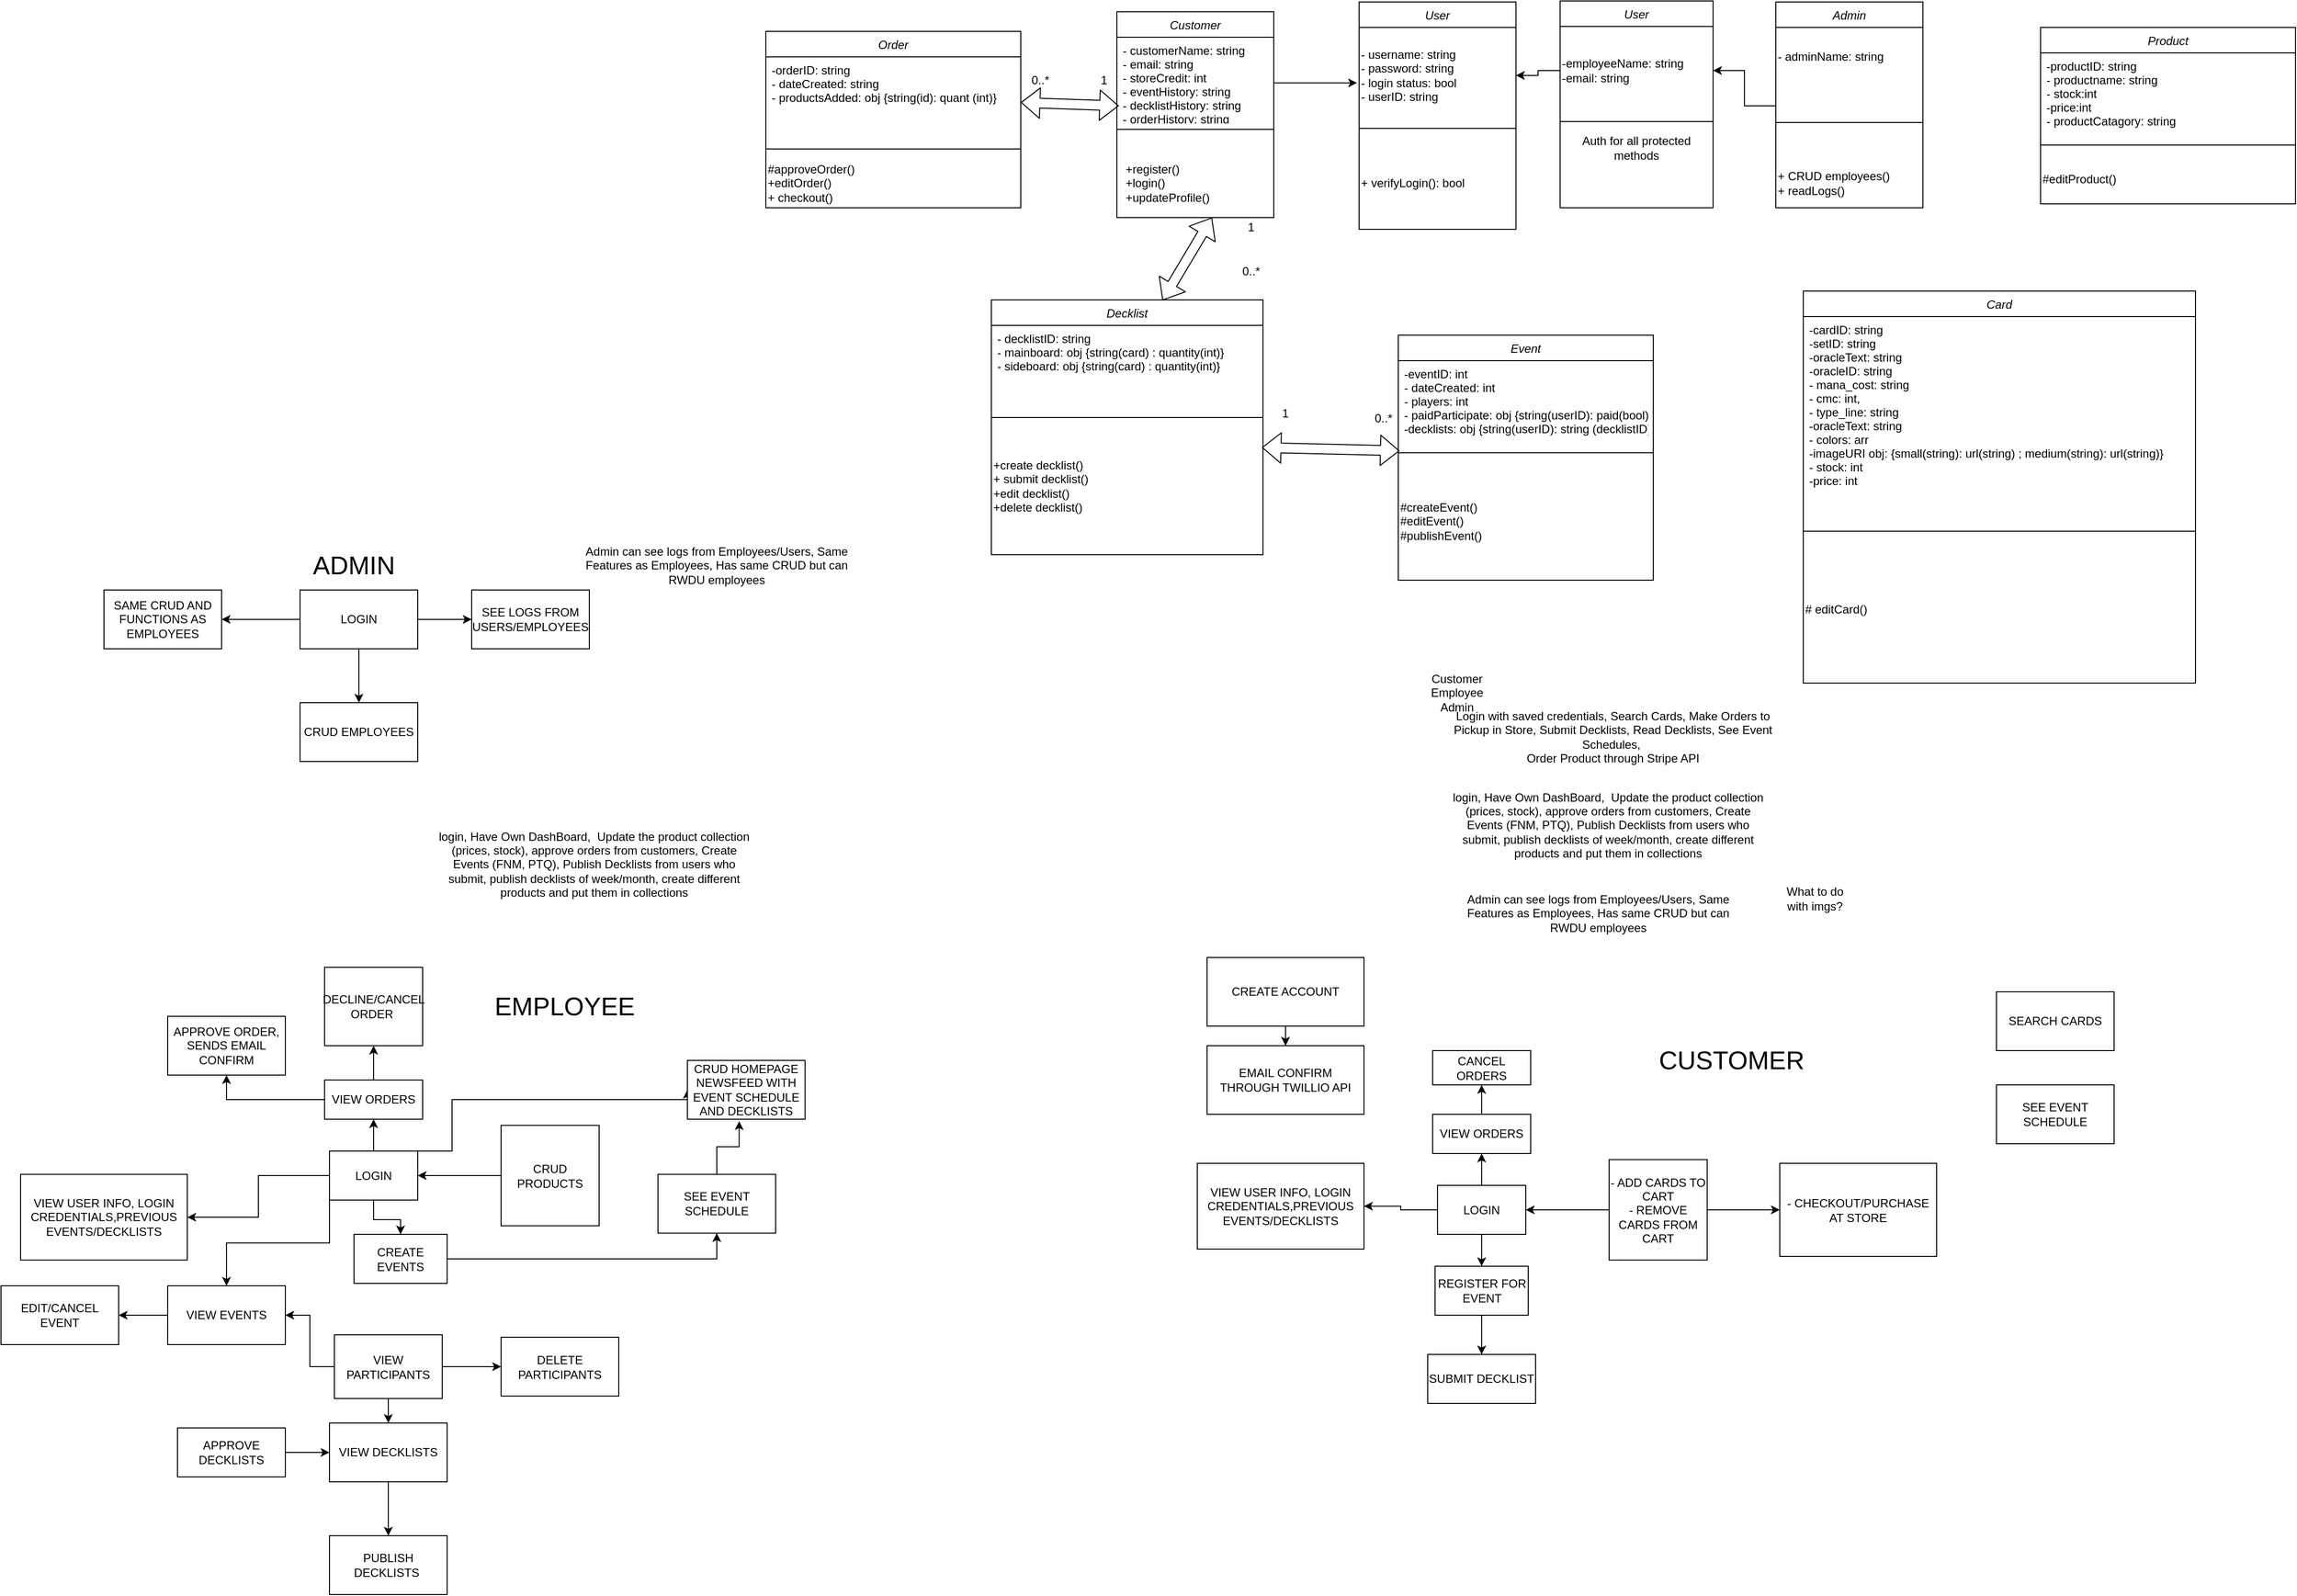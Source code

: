 <mxfile version="14.9.8" type="github">
  <diagram id="C5RBs43oDa-KdzZeNtuy" name="Page-1">
    <mxGraphModel dx="2875" dy="641" grid="1" gridSize="10" guides="1" tooltips="1" connect="1" arrows="1" fold="1" page="1" pageScale="1" pageWidth="827" pageHeight="1169" math="0" shadow="0">
      <root>
        <mxCell id="WIyWlLk6GJQsqaUBKTNV-0" />
        <mxCell id="WIyWlLk6GJQsqaUBKTNV-1" parent="WIyWlLk6GJQsqaUBKTNV-0" />
        <mxCell id="zkfFHV4jXpPFQw0GAbJ--0" value="User" style="swimlane;fontStyle=2;align=center;verticalAlign=top;childLayout=stackLayout;horizontal=1;startSize=26;horizontalStack=0;resizeParent=1;resizeLast=0;collapsible=1;marginBottom=0;rounded=0;shadow=0;strokeWidth=1;" parent="WIyWlLk6GJQsqaUBKTNV-1" vertex="1">
          <mxGeometry x="-15" y="150" width="160" height="232" as="geometry">
            <mxRectangle x="230" y="140" width="160" height="26" as="alternateBounds" />
          </mxGeometry>
        </mxCell>
        <mxCell id="zkfFHV4jXpPFQw0GAbJ--4" value="" style="line;html=1;strokeWidth=1;align=left;verticalAlign=middle;spacingTop=-1;spacingLeft=3;spacingRight=3;rotatable=0;labelPosition=right;points=[];portConstraint=eastwest;" parent="zkfFHV4jXpPFQw0GAbJ--0" vertex="1">
          <mxGeometry y="26" width="160" height="206" as="geometry" />
        </mxCell>
        <mxCell id="0kyeVdW8HTEz_GP9G8ct-1" value="Customer&lt;br&gt;Employee&lt;br&gt;Admin" style="text;html=1;strokeColor=none;fillColor=none;align=center;verticalAlign=middle;whiteSpace=wrap;rounded=0;" parent="WIyWlLk6GJQsqaUBKTNV-1" vertex="1">
          <mxGeometry x="30" y="825" width="110" height="60" as="geometry" />
        </mxCell>
        <mxCell id="0kyeVdW8HTEz_GP9G8ct-2" value="Login with saved credentials, Search Cards, Make Orders to Pickup in Store, Submit Decklists, Read Decklists, See Event Schedules,&amp;nbsp;&lt;br&gt;Order Product through Stripe API" style="text;html=1;strokeColor=none;fillColor=none;align=center;verticalAlign=middle;whiteSpace=wrap;rounded=0;" parent="WIyWlLk6GJQsqaUBKTNV-1" vertex="1">
          <mxGeometry x="74" y="855" width="340" height="90" as="geometry" />
        </mxCell>
        <mxCell id="0kyeVdW8HTEz_GP9G8ct-3" value="login, Have Own DashBoard,&amp;nbsp; Update the product collection (prices, stock), approve orders from customers, Create Events (FNM, PTQ), Publish Decklists from users who submit, publish decklists of week/month, create different products and put them in collections" style="text;html=1;strokeColor=none;fillColor=none;align=center;verticalAlign=middle;whiteSpace=wrap;rounded=0;" parent="WIyWlLk6GJQsqaUBKTNV-1" vertex="1">
          <mxGeometry x="74" y="940" width="330" height="100" as="geometry" />
        </mxCell>
        <mxCell id="0kyeVdW8HTEz_GP9G8ct-4" value="What to do with imgs?" style="text;html=1;strokeColor=none;fillColor=none;align=center;verticalAlign=middle;whiteSpace=wrap;rounded=0;" parent="WIyWlLk6GJQsqaUBKTNV-1" vertex="1">
          <mxGeometry x="410" y="1025" width="80" height="80" as="geometry" />
        </mxCell>
        <mxCell id="0kyeVdW8HTEz_GP9G8ct-5" value="Admin can see logs from Employees/Users, Same Features as Employees, Has same CRUD but can RWDU employees" style="text;html=1;strokeColor=none;fillColor=none;align=center;verticalAlign=middle;whiteSpace=wrap;rounded=0;" parent="WIyWlLk6GJQsqaUBKTNV-1" vertex="1">
          <mxGeometry x="94" y="1040" width="270" height="80" as="geometry" />
        </mxCell>
        <mxCell id="0kyeVdW8HTEz_GP9G8ct-20" value="" style="edgeStyle=orthogonalEdgeStyle;rounded=0;orthogonalLoop=1;jettySize=auto;html=1;" parent="WIyWlLk6GJQsqaUBKTNV-1" source="0kyeVdW8HTEz_GP9G8ct-6" target="0kyeVdW8HTEz_GP9G8ct-19" edge="1">
          <mxGeometry relative="1" as="geometry" />
        </mxCell>
        <mxCell id="0kyeVdW8HTEz_GP9G8ct-26" value="" style="edgeStyle=orthogonalEdgeStyle;rounded=0;orthogonalLoop=1;jettySize=auto;html=1;" parent="WIyWlLk6GJQsqaUBKTNV-1" source="0kyeVdW8HTEz_GP9G8ct-6" target="0kyeVdW8HTEz_GP9G8ct-25" edge="1">
          <mxGeometry relative="1" as="geometry" />
        </mxCell>
        <mxCell id="0kyeVdW8HTEz_GP9G8ct-32" value="" style="edgeStyle=orthogonalEdgeStyle;rounded=0;orthogonalLoop=1;jettySize=auto;html=1;" parent="WIyWlLk6GJQsqaUBKTNV-1" source="0kyeVdW8HTEz_GP9G8ct-6" target="0kyeVdW8HTEz_GP9G8ct-31" edge="1">
          <mxGeometry relative="1" as="geometry" />
        </mxCell>
        <mxCell id="0kyeVdW8HTEz_GP9G8ct-6" value="LOGIN" style="rounded=0;whiteSpace=wrap;html=1;direction=west;" parent="WIyWlLk6GJQsqaUBKTNV-1" vertex="1">
          <mxGeometry x="65" y="1357.5" width="90" height="50" as="geometry" />
        </mxCell>
        <mxCell id="0kyeVdW8HTEz_GP9G8ct-7" value="SEARCH CARDS" style="rounded=0;whiteSpace=wrap;html=1;" parent="WIyWlLk6GJQsqaUBKTNV-1" vertex="1">
          <mxGeometry x="635" y="1160" width="120" height="60" as="geometry" />
        </mxCell>
        <mxCell id="0kyeVdW8HTEz_GP9G8ct-8" value="SEE EVENT SCHEDULE" style="rounded=0;whiteSpace=wrap;html=1;" parent="WIyWlLk6GJQsqaUBKTNV-1" vertex="1">
          <mxGeometry x="635" y="1255" width="120" height="60" as="geometry" />
        </mxCell>
        <mxCell id="0kyeVdW8HTEz_GP9G8ct-13" value="" style="edgeStyle=orthogonalEdgeStyle;rounded=0;orthogonalLoop=1;jettySize=auto;html=1;" parent="WIyWlLk6GJQsqaUBKTNV-1" source="0kyeVdW8HTEz_GP9G8ct-9" target="0kyeVdW8HTEz_GP9G8ct-12" edge="1">
          <mxGeometry relative="1" as="geometry" />
        </mxCell>
        <mxCell id="0kyeVdW8HTEz_GP9G8ct-39" style="edgeStyle=orthogonalEdgeStyle;rounded=0;orthogonalLoop=1;jettySize=auto;html=1;exitX=1;exitY=0.5;exitDx=0;exitDy=0;entryX=0;entryY=0.5;entryDx=0;entryDy=0;" parent="WIyWlLk6GJQsqaUBKTNV-1" source="0kyeVdW8HTEz_GP9G8ct-9" target="0kyeVdW8HTEz_GP9G8ct-6" edge="1">
          <mxGeometry relative="1" as="geometry" />
        </mxCell>
        <mxCell id="0kyeVdW8HTEz_GP9G8ct-9" value="- ADD CARDS TO CART&lt;br&gt;- REMOVE CARDS FROM CART&lt;br&gt;" style="rounded=0;whiteSpace=wrap;html=1;direction=west;" parent="WIyWlLk6GJQsqaUBKTNV-1" vertex="1">
          <mxGeometry x="240" y="1331.25" width="100" height="102.5" as="geometry" />
        </mxCell>
        <mxCell id="0kyeVdW8HTEz_GP9G8ct-12" value="- CHECKOUT/PURCHASE AT STORE" style="whiteSpace=wrap;html=1;rounded=0;" parent="WIyWlLk6GJQsqaUBKTNV-1" vertex="1">
          <mxGeometry x="414" y="1335" width="160" height="95" as="geometry" />
        </mxCell>
        <mxCell id="0kyeVdW8HTEz_GP9G8ct-22" value="" style="edgeStyle=orthogonalEdgeStyle;rounded=0;orthogonalLoop=1;jettySize=auto;html=1;" parent="WIyWlLk6GJQsqaUBKTNV-1" source="0kyeVdW8HTEz_GP9G8ct-19" target="0kyeVdW8HTEz_GP9G8ct-21" edge="1">
          <mxGeometry relative="1" as="geometry" />
        </mxCell>
        <mxCell id="0kyeVdW8HTEz_GP9G8ct-19" value="REGISTER FOR EVENT" style="rounded=0;whiteSpace=wrap;html=1;direction=west;" parent="WIyWlLk6GJQsqaUBKTNV-1" vertex="1">
          <mxGeometry x="62.5" y="1440" width="95" height="50" as="geometry" />
        </mxCell>
        <mxCell id="0kyeVdW8HTEz_GP9G8ct-21" value="SUBMIT DECKLIST" style="rounded=0;whiteSpace=wrap;html=1;direction=west;" parent="WIyWlLk6GJQsqaUBKTNV-1" vertex="1">
          <mxGeometry x="55" y="1530" width="110" height="50" as="geometry" />
        </mxCell>
        <mxCell id="0kyeVdW8HTEz_GP9G8ct-30" value="" style="edgeStyle=orthogonalEdgeStyle;rounded=0;orthogonalLoop=1;jettySize=auto;html=1;" parent="WIyWlLk6GJQsqaUBKTNV-1" source="0kyeVdW8HTEz_GP9G8ct-25" target="0kyeVdW8HTEz_GP9G8ct-29" edge="1">
          <mxGeometry relative="1" as="geometry" />
        </mxCell>
        <mxCell id="0kyeVdW8HTEz_GP9G8ct-25" value="VIEW ORDERS" style="rounded=0;whiteSpace=wrap;html=1;direction=west;" parent="WIyWlLk6GJQsqaUBKTNV-1" vertex="1">
          <mxGeometry x="60" y="1285" width="100" height="40" as="geometry" />
        </mxCell>
        <mxCell id="0kyeVdW8HTEz_GP9G8ct-29" value="CANCEL ORDERS" style="whiteSpace=wrap;html=1;rounded=0;" parent="WIyWlLk6GJQsqaUBKTNV-1" vertex="1">
          <mxGeometry x="60" y="1220" width="100" height="35" as="geometry" />
        </mxCell>
        <mxCell id="0kyeVdW8HTEz_GP9G8ct-31" value="VIEW USER INFO, LOGIN CREDENTIALS,PREVIOUS EVENTS/DECKLISTS" style="rounded=0;whiteSpace=wrap;html=1;direction=west;" parent="WIyWlLk6GJQsqaUBKTNV-1" vertex="1">
          <mxGeometry x="-180" y="1335" width="170" height="87.5" as="geometry" />
        </mxCell>
        <mxCell id="0kyeVdW8HTEz_GP9G8ct-37" value="" style="edgeStyle=orthogonalEdgeStyle;rounded=0;orthogonalLoop=1;jettySize=auto;html=1;" parent="WIyWlLk6GJQsqaUBKTNV-1" source="0kyeVdW8HTEz_GP9G8ct-35" target="0kyeVdW8HTEz_GP9G8ct-36" edge="1">
          <mxGeometry relative="1" as="geometry" />
        </mxCell>
        <mxCell id="0kyeVdW8HTEz_GP9G8ct-35" value="CREATE ACCOUNT" style="rounded=0;whiteSpace=wrap;html=1;" parent="WIyWlLk6GJQsqaUBKTNV-1" vertex="1">
          <mxGeometry x="-170" y="1125" width="160" height="70" as="geometry" />
        </mxCell>
        <mxCell id="0kyeVdW8HTEz_GP9G8ct-36" value="EMAIL CONFIRM THROUGH TWILLIO API" style="rounded=0;whiteSpace=wrap;html=1;" parent="WIyWlLk6GJQsqaUBKTNV-1" vertex="1">
          <mxGeometry x="-170" y="1215" width="160" height="70" as="geometry" />
        </mxCell>
        <mxCell id="0kyeVdW8HTEz_GP9G8ct-41" value="CUSTOMER" style="text;html=1;strokeColor=none;fillColor=none;align=center;verticalAlign=middle;whiteSpace=wrap;rounded=0;fontSize=26;" parent="WIyWlLk6GJQsqaUBKTNV-1" vertex="1">
          <mxGeometry x="230" y="1160" width="270" height="140" as="geometry" />
        </mxCell>
        <mxCell id="0kyeVdW8HTEz_GP9G8ct-42" value="" style="edgeStyle=orthogonalEdgeStyle;rounded=0;orthogonalLoop=1;jettySize=auto;html=1;" parent="WIyWlLk6GJQsqaUBKTNV-1" source="0kyeVdW8HTEz_GP9G8ct-45" target="0kyeVdW8HTEz_GP9G8ct-53" edge="1">
          <mxGeometry relative="1" as="geometry" />
        </mxCell>
        <mxCell id="0kyeVdW8HTEz_GP9G8ct-43" value="" style="edgeStyle=orthogonalEdgeStyle;rounded=0;orthogonalLoop=1;jettySize=auto;html=1;" parent="WIyWlLk6GJQsqaUBKTNV-1" source="0kyeVdW8HTEz_GP9G8ct-45" target="0kyeVdW8HTEz_GP9G8ct-56" edge="1">
          <mxGeometry relative="1" as="geometry" />
        </mxCell>
        <mxCell id="0kyeVdW8HTEz_GP9G8ct-44" value="" style="edgeStyle=orthogonalEdgeStyle;rounded=0;orthogonalLoop=1;jettySize=auto;html=1;" parent="WIyWlLk6GJQsqaUBKTNV-1" source="0kyeVdW8HTEz_GP9G8ct-45" target="0kyeVdW8HTEz_GP9G8ct-58" edge="1">
          <mxGeometry relative="1" as="geometry" />
        </mxCell>
        <mxCell id="0kyeVdW8HTEz_GP9G8ct-66" style="edgeStyle=orthogonalEdgeStyle;rounded=0;orthogonalLoop=1;jettySize=auto;html=1;exitX=1;exitY=0;exitDx=0;exitDy=0;fontSize=26;" parent="WIyWlLk6GJQsqaUBKTNV-1" source="0kyeVdW8HTEz_GP9G8ct-45" target="0kyeVdW8HTEz_GP9G8ct-67" edge="1">
          <mxGeometry relative="1" as="geometry">
            <mxPoint x="-1150" y="1440" as="targetPoint" />
          </mxGeometry>
        </mxCell>
        <mxCell id="0kyeVdW8HTEz_GP9G8ct-99" style="edgeStyle=orthogonalEdgeStyle;rounded=0;orthogonalLoop=1;jettySize=auto;html=1;exitX=0;exitY=1;exitDx=0;exitDy=0;entryX=0;entryY=0.5;entryDx=0;entryDy=0;fontSize=12;" parent="WIyWlLk6GJQsqaUBKTNV-1" source="0kyeVdW8HTEz_GP9G8ct-45" target="0kyeVdW8HTEz_GP9G8ct-97" edge="1">
          <mxGeometry relative="1" as="geometry">
            <Array as="points">
              <mxPoint x="-940" y="1323" />
              <mxPoint x="-940" y="1270" />
              <mxPoint x="-700" y="1270" />
            </Array>
          </mxGeometry>
        </mxCell>
        <mxCell id="0kyeVdW8HTEz_GP9G8ct-45" value="LOGIN" style="rounded=0;whiteSpace=wrap;html=1;direction=west;" parent="WIyWlLk6GJQsqaUBKTNV-1" vertex="1">
          <mxGeometry x="-1065" y="1322.5" width="90" height="50" as="geometry" />
        </mxCell>
        <mxCell id="0kyeVdW8HTEz_GP9G8ct-100" style="edgeStyle=orthogonalEdgeStyle;rounded=0;orthogonalLoop=1;jettySize=auto;html=1;exitX=0.5;exitY=0;exitDx=0;exitDy=0;entryX=0.44;entryY=1.033;entryDx=0;entryDy=0;entryPerimeter=0;fontSize=12;" parent="WIyWlLk6GJQsqaUBKTNV-1" source="0kyeVdW8HTEz_GP9G8ct-47" target="0kyeVdW8HTEz_GP9G8ct-97" edge="1">
          <mxGeometry relative="1" as="geometry" />
        </mxCell>
        <mxCell id="0kyeVdW8HTEz_GP9G8ct-47" value="SEE EVENT SCHEDULE" style="rounded=0;whiteSpace=wrap;html=1;" parent="WIyWlLk6GJQsqaUBKTNV-1" vertex="1">
          <mxGeometry x="-730" y="1346.25" width="120" height="60" as="geometry" />
        </mxCell>
        <mxCell id="0kyeVdW8HTEz_GP9G8ct-49" style="edgeStyle=orthogonalEdgeStyle;rounded=0;orthogonalLoop=1;jettySize=auto;html=1;exitX=1;exitY=0.5;exitDx=0;exitDy=0;entryX=0;entryY=0.5;entryDx=0;entryDy=0;" parent="WIyWlLk6GJQsqaUBKTNV-1" source="0kyeVdW8HTEz_GP9G8ct-50" target="0kyeVdW8HTEz_GP9G8ct-45" edge="1">
          <mxGeometry relative="1" as="geometry" />
        </mxCell>
        <mxCell id="0kyeVdW8HTEz_GP9G8ct-50" value="CRUD PRODUCTS" style="rounded=0;whiteSpace=wrap;html=1;direction=west;" parent="WIyWlLk6GJQsqaUBKTNV-1" vertex="1">
          <mxGeometry x="-890" y="1296.25" width="100" height="102.5" as="geometry" />
        </mxCell>
        <mxCell id="0kyeVdW8HTEz_GP9G8ct-98" style="edgeStyle=orthogonalEdgeStyle;rounded=0;orthogonalLoop=1;jettySize=auto;html=1;exitX=0;exitY=0.5;exitDx=0;exitDy=0;entryX=0.5;entryY=1;entryDx=0;entryDy=0;fontSize=12;" parent="WIyWlLk6GJQsqaUBKTNV-1" source="0kyeVdW8HTEz_GP9G8ct-53" target="0kyeVdW8HTEz_GP9G8ct-47" edge="1">
          <mxGeometry relative="1" as="geometry" />
        </mxCell>
        <mxCell id="0kyeVdW8HTEz_GP9G8ct-53" value="CREATE EVENTS" style="rounded=0;whiteSpace=wrap;html=1;direction=west;" parent="WIyWlLk6GJQsqaUBKTNV-1" vertex="1">
          <mxGeometry x="-1040" y="1407.5" width="95" height="50" as="geometry" />
        </mxCell>
        <mxCell id="0kyeVdW8HTEz_GP9G8ct-80" value="" style="edgeStyle=orthogonalEdgeStyle;rounded=0;orthogonalLoop=1;jettySize=auto;html=1;fontSize=12;" parent="WIyWlLk6GJQsqaUBKTNV-1" source="0kyeVdW8HTEz_GP9G8ct-54" target="0kyeVdW8HTEz_GP9G8ct-69" edge="1">
          <mxGeometry relative="1" as="geometry" />
        </mxCell>
        <mxCell id="0kyeVdW8HTEz_GP9G8ct-54" value="APPROVE DECKLISTS" style="rounded=0;whiteSpace=wrap;html=1;direction=west;" parent="WIyWlLk6GJQsqaUBKTNV-1" vertex="1">
          <mxGeometry x="-1220" y="1605" width="110" height="50" as="geometry" />
        </mxCell>
        <mxCell id="0kyeVdW8HTEz_GP9G8ct-55" value="" style="edgeStyle=orthogonalEdgeStyle;rounded=0;orthogonalLoop=1;jettySize=auto;html=1;" parent="WIyWlLk6GJQsqaUBKTNV-1" source="0kyeVdW8HTEz_GP9G8ct-56" target="0kyeVdW8HTEz_GP9G8ct-57" edge="1">
          <mxGeometry relative="1" as="geometry" />
        </mxCell>
        <mxCell id="0kyeVdW8HTEz_GP9G8ct-95" style="edgeStyle=orthogonalEdgeStyle;rounded=0;orthogonalLoop=1;jettySize=auto;html=1;exitX=1;exitY=0.5;exitDx=0;exitDy=0;entryX=0.5;entryY=1;entryDx=0;entryDy=0;fontSize=12;" parent="WIyWlLk6GJQsqaUBKTNV-1" source="0kyeVdW8HTEz_GP9G8ct-56" target="0kyeVdW8HTEz_GP9G8ct-94" edge="1">
          <mxGeometry relative="1" as="geometry" />
        </mxCell>
        <mxCell id="0kyeVdW8HTEz_GP9G8ct-56" value="VIEW ORDERS" style="rounded=0;whiteSpace=wrap;html=1;direction=west;" parent="WIyWlLk6GJQsqaUBKTNV-1" vertex="1">
          <mxGeometry x="-1070" y="1250" width="100" height="40" as="geometry" />
        </mxCell>
        <mxCell id="0kyeVdW8HTEz_GP9G8ct-57" value="DECLINE/CANCEL ORDER&amp;nbsp;" style="whiteSpace=wrap;html=1;rounded=0;" parent="WIyWlLk6GJQsqaUBKTNV-1" vertex="1">
          <mxGeometry x="-1070" y="1135" width="100" height="80" as="geometry" />
        </mxCell>
        <mxCell id="0kyeVdW8HTEz_GP9G8ct-58" value="VIEW USER INFO, LOGIN CREDENTIALS,PREVIOUS EVENTS/DECKLISTS" style="rounded=0;whiteSpace=wrap;html=1;direction=west;" parent="WIyWlLk6GJQsqaUBKTNV-1" vertex="1">
          <mxGeometry x="-1380" y="1346.25" width="170" height="87.5" as="geometry" />
        </mxCell>
        <mxCell id="0kyeVdW8HTEz_GP9G8ct-62" value="EMPLOYEE" style="text;html=1;strokeColor=none;fillColor=none;align=center;verticalAlign=middle;whiteSpace=wrap;rounded=0;fontSize=26;" parent="WIyWlLk6GJQsqaUBKTNV-1" vertex="1">
          <mxGeometry x="-960" y="1105" width="270" height="140" as="geometry" />
        </mxCell>
        <mxCell id="0kyeVdW8HTEz_GP9G8ct-63" value="login, Have Own DashBoard,&amp;nbsp; Update the product collection (prices, stock), approve orders from customers, Create Events (FNM, PTQ), Publish Decklists from users who submit, publish decklists of week/month, create different products and put them in collections" style="text;html=1;strokeColor=none;fillColor=none;align=center;verticalAlign=middle;whiteSpace=wrap;rounded=0;" parent="WIyWlLk6GJQsqaUBKTNV-1" vertex="1">
          <mxGeometry x="-960" y="980" width="330" height="100" as="geometry" />
        </mxCell>
        <mxCell id="0kyeVdW8HTEz_GP9G8ct-72" value="" style="edgeStyle=orthogonalEdgeStyle;rounded=0;orthogonalLoop=1;jettySize=auto;html=1;fontSize=12;" parent="WIyWlLk6GJQsqaUBKTNV-1" source="0kyeVdW8HTEz_GP9G8ct-67" target="0kyeVdW8HTEz_GP9G8ct-71" edge="1">
          <mxGeometry relative="1" as="geometry" />
        </mxCell>
        <mxCell id="0kyeVdW8HTEz_GP9G8ct-67" value="VIEW EVENTS" style="rounded=0;whiteSpace=wrap;html=1;fontSize=12;" parent="WIyWlLk6GJQsqaUBKTNV-1" vertex="1">
          <mxGeometry x="-1230" y="1460" width="120" height="60" as="geometry" />
        </mxCell>
        <mxCell id="0kyeVdW8HTEz_GP9G8ct-79" value="" style="edgeStyle=orthogonalEdgeStyle;rounded=0;orthogonalLoop=1;jettySize=auto;html=1;fontSize=12;" parent="WIyWlLk6GJQsqaUBKTNV-1" source="0kyeVdW8HTEz_GP9G8ct-69" target="0kyeVdW8HTEz_GP9G8ct-78" edge="1">
          <mxGeometry relative="1" as="geometry" />
        </mxCell>
        <mxCell id="0kyeVdW8HTEz_GP9G8ct-69" value="VIEW DECKLISTS" style="rounded=0;whiteSpace=wrap;html=1;fontSize=12;" parent="WIyWlLk6GJQsqaUBKTNV-1" vertex="1">
          <mxGeometry x="-1065" y="1600" width="120" height="60" as="geometry" />
        </mxCell>
        <mxCell id="0kyeVdW8HTEz_GP9G8ct-71" value="EDIT/CANCEL EVENT" style="whiteSpace=wrap;html=1;rounded=0;" parent="WIyWlLk6GJQsqaUBKTNV-1" vertex="1">
          <mxGeometry x="-1400" y="1460" width="120" height="60" as="geometry" />
        </mxCell>
        <mxCell id="0kyeVdW8HTEz_GP9G8ct-82" value="" style="edgeStyle=orthogonalEdgeStyle;rounded=0;orthogonalLoop=1;jettySize=auto;html=1;fontSize=12;" parent="WIyWlLk6GJQsqaUBKTNV-1" source="0kyeVdW8HTEz_GP9G8ct-73" target="0kyeVdW8HTEz_GP9G8ct-67" edge="1">
          <mxGeometry relative="1" as="geometry" />
        </mxCell>
        <mxCell id="0kyeVdW8HTEz_GP9G8ct-83" value="" style="edgeStyle=orthogonalEdgeStyle;rounded=0;orthogonalLoop=1;jettySize=auto;html=1;fontSize=12;" parent="WIyWlLk6GJQsqaUBKTNV-1" source="0kyeVdW8HTEz_GP9G8ct-73" target="0kyeVdW8HTEz_GP9G8ct-69" edge="1">
          <mxGeometry relative="1" as="geometry" />
        </mxCell>
        <mxCell id="0kyeVdW8HTEz_GP9G8ct-85" value="" style="edgeStyle=orthogonalEdgeStyle;rounded=0;orthogonalLoop=1;jettySize=auto;html=1;fontSize=12;" parent="WIyWlLk6GJQsqaUBKTNV-1" source="0kyeVdW8HTEz_GP9G8ct-73" target="0kyeVdW8HTEz_GP9G8ct-84" edge="1">
          <mxGeometry relative="1" as="geometry" />
        </mxCell>
        <mxCell id="0kyeVdW8HTEz_GP9G8ct-73" value="VIEW PARTICIPANTS" style="rounded=0;whiteSpace=wrap;html=1;fontSize=12;" parent="WIyWlLk6GJQsqaUBKTNV-1" vertex="1">
          <mxGeometry x="-1060" y="1510" width="110" height="65" as="geometry" />
        </mxCell>
        <mxCell id="0kyeVdW8HTEz_GP9G8ct-78" value="PUBLISH DECKLISTS&amp;nbsp;" style="rounded=0;whiteSpace=wrap;html=1;fontSize=12;" parent="WIyWlLk6GJQsqaUBKTNV-1" vertex="1">
          <mxGeometry x="-1065" y="1715" width="120" height="60" as="geometry" />
        </mxCell>
        <mxCell id="0kyeVdW8HTEz_GP9G8ct-84" value="DELETE PARTICIPANTS" style="whiteSpace=wrap;html=1;rounded=0;" parent="WIyWlLk6GJQsqaUBKTNV-1" vertex="1">
          <mxGeometry x="-890" y="1512.5" width="120" height="60" as="geometry" />
        </mxCell>
        <mxCell id="0kyeVdW8HTEz_GP9G8ct-94" value="APPROVE ORDER, SENDS EMAIL CONFIRM" style="rounded=0;whiteSpace=wrap;html=1;fontSize=12;" parent="WIyWlLk6GJQsqaUBKTNV-1" vertex="1">
          <mxGeometry x="-1230" y="1185" width="120" height="60" as="geometry" />
        </mxCell>
        <mxCell id="0kyeVdW8HTEz_GP9G8ct-97" value="CRUD HOMEPAGE NEWSFEED WITH EVENT SCHEDULE AND DECKLISTS" style="rounded=0;whiteSpace=wrap;html=1;fontSize=12;" parent="WIyWlLk6GJQsqaUBKTNV-1" vertex="1">
          <mxGeometry x="-700" y="1230" width="120" height="60" as="geometry" />
        </mxCell>
        <mxCell id="0kyeVdW8HTEz_GP9G8ct-101" value="ADMIN" style="text;html=1;strokeColor=none;fillColor=none;align=center;verticalAlign=middle;whiteSpace=wrap;rounded=0;fontSize=26;" parent="WIyWlLk6GJQsqaUBKTNV-1" vertex="1">
          <mxGeometry x="-1175" y="655" width="270" height="140" as="geometry" />
        </mxCell>
        <mxCell id="0kyeVdW8HTEz_GP9G8ct-107" value="" style="edgeStyle=orthogonalEdgeStyle;rounded=0;orthogonalLoop=1;jettySize=auto;html=1;fontSize=12;" parent="WIyWlLk6GJQsqaUBKTNV-1" source="0kyeVdW8HTEz_GP9G8ct-102" target="0kyeVdW8HTEz_GP9G8ct-106" edge="1">
          <mxGeometry relative="1" as="geometry" />
        </mxCell>
        <mxCell id="0kyeVdW8HTEz_GP9G8ct-110" value="" style="edgeStyle=orthogonalEdgeStyle;rounded=0;orthogonalLoop=1;jettySize=auto;html=1;fontSize=12;" parent="WIyWlLk6GJQsqaUBKTNV-1" source="0kyeVdW8HTEz_GP9G8ct-102" target="0kyeVdW8HTEz_GP9G8ct-109" edge="1">
          <mxGeometry relative="1" as="geometry" />
        </mxCell>
        <mxCell id="0kyeVdW8HTEz_GP9G8ct-112" value="" style="edgeStyle=orthogonalEdgeStyle;rounded=0;orthogonalLoop=1;jettySize=auto;html=1;fontSize=12;" parent="WIyWlLk6GJQsqaUBKTNV-1" source="0kyeVdW8HTEz_GP9G8ct-102" target="0kyeVdW8HTEz_GP9G8ct-111" edge="1">
          <mxGeometry relative="1" as="geometry" />
        </mxCell>
        <mxCell id="0kyeVdW8HTEz_GP9G8ct-102" value="LOGIN" style="rounded=0;whiteSpace=wrap;html=1;fontSize=12;" parent="WIyWlLk6GJQsqaUBKTNV-1" vertex="1">
          <mxGeometry x="-1095" y="750" width="120" height="60" as="geometry" />
        </mxCell>
        <mxCell id="0kyeVdW8HTEz_GP9G8ct-103" value="Admin can see logs from Employees/Users, Same Features as Employees, Has same CRUD but can RWDU employees" style="text;html=1;strokeColor=none;fillColor=none;align=center;verticalAlign=middle;whiteSpace=wrap;rounded=0;" parent="WIyWlLk6GJQsqaUBKTNV-1" vertex="1">
          <mxGeometry x="-805" y="685" width="270" height="80" as="geometry" />
        </mxCell>
        <mxCell id="0kyeVdW8HTEz_GP9G8ct-106" value="CRUD EMPLOYEES" style="rounded=0;whiteSpace=wrap;html=1;fontSize=12;" parent="WIyWlLk6GJQsqaUBKTNV-1" vertex="1">
          <mxGeometry x="-1095" y="865" width="120" height="60" as="geometry" />
        </mxCell>
        <mxCell id="0kyeVdW8HTEz_GP9G8ct-109" value="SAME CRUD AND FUNCTIONS AS EMPLOYEES" style="rounded=0;whiteSpace=wrap;html=1;fontSize=12;" parent="WIyWlLk6GJQsqaUBKTNV-1" vertex="1">
          <mxGeometry x="-1295" y="750" width="120" height="60" as="geometry" />
        </mxCell>
        <mxCell id="0kyeVdW8HTEz_GP9G8ct-111" value="SEE LOGS FROM USERS/EMPLOYEES" style="rounded=0;whiteSpace=wrap;html=1;fontSize=12;" parent="WIyWlLk6GJQsqaUBKTNV-1" vertex="1">
          <mxGeometry x="-920" y="750" width="120" height="60" as="geometry" />
        </mxCell>
        <mxCell id="8eh1MpgVd8GPuJ81jZMR-6" value="Customer" style="swimlane;fontStyle=2;align=center;verticalAlign=top;childLayout=stackLayout;horizontal=1;startSize=26;horizontalStack=0;resizeParent=1;resizeLast=0;collapsible=1;marginBottom=0;rounded=0;shadow=0;strokeWidth=1;" vertex="1" parent="WIyWlLk6GJQsqaUBKTNV-1">
          <mxGeometry x="-262" y="160" width="160" height="210" as="geometry">
            <mxRectangle x="230" y="140" width="160" height="26" as="alternateBounds" />
          </mxGeometry>
        </mxCell>
        <mxCell id="8eh1MpgVd8GPuJ81jZMR-7" value="- customerName: string &#xa;- email: string&#xa;- storeCredit: int&#xa;- eventHistory: string&#xa;- decklistHistory: string&#xa;- orderHistory: string" style="text;align=left;verticalAlign=top;spacingLeft=4;spacingRight=4;overflow=hidden;rotatable=0;points=[[0,0.5],[1,0.5]];portConstraint=eastwest;" vertex="1" parent="8eh1MpgVd8GPuJ81jZMR-6">
          <mxGeometry y="26" width="160" height="84" as="geometry" />
        </mxCell>
        <mxCell id="8eh1MpgVd8GPuJ81jZMR-10" value="" style="line;html=1;strokeWidth=1;align=left;verticalAlign=middle;spacingTop=-1;spacingLeft=3;spacingRight=3;rotatable=0;labelPosition=right;points=[];portConstraint=eastwest;" vertex="1" parent="8eh1MpgVd8GPuJ81jZMR-6">
          <mxGeometry y="110" width="160" height="20" as="geometry" />
        </mxCell>
        <mxCell id="8eh1MpgVd8GPuJ81jZMR-20" style="edgeStyle=orthogonalEdgeStyle;rounded=0;orthogonalLoop=1;jettySize=auto;html=1;exitX=1;exitY=0.5;exitDx=0;exitDy=0;entryX=-0.013;entryY=0.177;entryDx=0;entryDy=0;entryPerimeter=0;" edge="1" parent="WIyWlLk6GJQsqaUBKTNV-1">
          <mxGeometry relative="1" as="geometry">
            <mxPoint x="-102" y="288" as="sourcePoint" />
            <mxPoint x="-17.08" y="232.602" as="targetPoint" />
            <Array as="points">
              <mxPoint x="-102" y="233" />
            </Array>
          </mxGeometry>
        </mxCell>
        <mxCell id="8eh1MpgVd8GPuJ81jZMR-24" value="- username: string&lt;br&gt;&lt;div&gt;&lt;span&gt;- password: string&lt;/span&gt;&lt;/div&gt;&lt;div&gt;&lt;span&gt;- login status: bool&lt;/span&gt;&lt;/div&gt;&lt;div&gt;&lt;span&gt;- userID: string&lt;/span&gt;&lt;/div&gt;" style="text;html=1;strokeColor=none;fillColor=none;align=left;verticalAlign=middle;whiteSpace=wrap;rounded=0;" vertex="1" parent="WIyWlLk6GJQsqaUBKTNV-1">
          <mxGeometry x="-15" y="180" width="160" height="90" as="geometry" />
        </mxCell>
        <mxCell id="8eh1MpgVd8GPuJ81jZMR-25" value="+ verifyLogin(): bool" style="text;html=1;strokeColor=none;fillColor=none;align=left;verticalAlign=middle;whiteSpace=wrap;rounded=0;" vertex="1" parent="WIyWlLk6GJQsqaUBKTNV-1">
          <mxGeometry x="-15" y="300" width="160" height="70" as="geometry" />
        </mxCell>
        <mxCell id="8eh1MpgVd8GPuJ81jZMR-26" value="+register()&lt;br&gt;+login()&lt;br&gt;+updateProfile()" style="text;html=1;strokeColor=none;fillColor=none;align=left;verticalAlign=middle;whiteSpace=wrap;rounded=0;" vertex="1" parent="WIyWlLk6GJQsqaUBKTNV-1">
          <mxGeometry x="-255" y="300" width="150" height="70" as="geometry" />
        </mxCell>
        <mxCell id="8eh1MpgVd8GPuJ81jZMR-28" value="Decklist" style="swimlane;fontStyle=2;align=center;verticalAlign=top;childLayout=stackLayout;horizontal=1;startSize=26;horizontalStack=0;resizeParent=1;resizeLast=0;collapsible=1;marginBottom=0;rounded=0;shadow=0;strokeWidth=1;" vertex="1" parent="WIyWlLk6GJQsqaUBKTNV-1">
          <mxGeometry x="-390" y="454" width="277" height="260" as="geometry">
            <mxRectangle x="230" y="140" width="160" height="26" as="alternateBounds" />
          </mxGeometry>
        </mxCell>
        <mxCell id="8eh1MpgVd8GPuJ81jZMR-29" value="- decklistID: string&#xa;- mainboard: obj {string(card) : quantity(int)}&#xa;- sideboard: obj {string(card) : quantity(int)}" style="text;align=left;verticalAlign=top;spacingLeft=4;spacingRight=4;overflow=hidden;rotatable=0;points=[[0,0.5],[1,0.5]];portConstraint=eastwest;" vertex="1" parent="8eh1MpgVd8GPuJ81jZMR-28">
          <mxGeometry y="26" width="277" height="84" as="geometry" />
        </mxCell>
        <mxCell id="8eh1MpgVd8GPuJ81jZMR-30" value="" style="line;html=1;strokeWidth=1;align=left;verticalAlign=middle;spacingTop=-1;spacingLeft=3;spacingRight=3;rotatable=0;labelPosition=right;points=[];portConstraint=eastwest;" vertex="1" parent="8eh1MpgVd8GPuJ81jZMR-28">
          <mxGeometry y="110" width="277" height="20" as="geometry" />
        </mxCell>
        <mxCell id="8eh1MpgVd8GPuJ81jZMR-35" value="+create decklist()&lt;br&gt;+ submit decklist()&lt;br&gt;&lt;div&gt;&lt;span&gt;+edit decklist()&lt;/span&gt;&lt;/div&gt;&lt;div&gt;&lt;span&gt;+delete decklist()&lt;/span&gt;&lt;/div&gt;" style="text;html=1;strokeColor=none;fillColor=none;align=left;verticalAlign=middle;whiteSpace=wrap;rounded=0;" vertex="1" parent="8eh1MpgVd8GPuJ81jZMR-28">
          <mxGeometry y="130" width="277" height="120" as="geometry" />
        </mxCell>
        <mxCell id="8eh1MpgVd8GPuJ81jZMR-36" value="" style="shape=flexArrow;endArrow=classic;startArrow=classic;html=1;exitX=0.63;exitY=0.002;exitDx=0;exitDy=0;exitPerimeter=0;" edge="1" parent="WIyWlLk6GJQsqaUBKTNV-1" source="8eh1MpgVd8GPuJ81jZMR-28">
          <mxGeometry width="100" height="100" relative="1" as="geometry">
            <mxPoint x="-265" y="470" as="sourcePoint" />
            <mxPoint x="-165" y="370" as="targetPoint" />
          </mxGeometry>
        </mxCell>
        <mxCell id="8eh1MpgVd8GPuJ81jZMR-37" value="Event" style="swimlane;fontStyle=2;align=center;verticalAlign=top;childLayout=stackLayout;horizontal=1;startSize=26;horizontalStack=0;resizeParent=1;resizeLast=0;collapsible=1;marginBottom=0;rounded=0;shadow=0;strokeWidth=1;" vertex="1" parent="WIyWlLk6GJQsqaUBKTNV-1">
          <mxGeometry x="25" y="490" width="260" height="250" as="geometry">
            <mxRectangle x="230" y="140" width="160" height="26" as="alternateBounds" />
          </mxGeometry>
        </mxCell>
        <mxCell id="8eh1MpgVd8GPuJ81jZMR-38" value="-eventID: int&#xa;- dateCreated: int&#xa;- players: int&#xa;- paidParticipate: obj {string(userID): paid(bool)}&#xa;-decklists: obj {string(userID): string (decklistID)}" style="text;align=left;verticalAlign=top;spacingLeft=4;spacingRight=4;overflow=hidden;rotatable=0;points=[[0,0.5],[1,0.5]];portConstraint=eastwest;" vertex="1" parent="8eh1MpgVd8GPuJ81jZMR-37">
          <mxGeometry y="26" width="260" height="84" as="geometry" />
        </mxCell>
        <mxCell id="8eh1MpgVd8GPuJ81jZMR-39" value="" style="line;html=1;strokeWidth=1;align=left;verticalAlign=middle;spacingTop=-1;spacingLeft=3;spacingRight=3;rotatable=0;labelPosition=right;points=[];portConstraint=eastwest;" vertex="1" parent="8eh1MpgVd8GPuJ81jZMR-37">
          <mxGeometry y="110" width="260" height="20" as="geometry" />
        </mxCell>
        <mxCell id="8eh1MpgVd8GPuJ81jZMR-40" value="#createEvent()&lt;br&gt;#editEvent()&lt;br&gt;#publishEvent()" style="text;html=1;strokeColor=none;fillColor=none;align=left;verticalAlign=middle;whiteSpace=wrap;rounded=0;" vertex="1" parent="8eh1MpgVd8GPuJ81jZMR-37">
          <mxGeometry y="130" width="260" height="120" as="geometry" />
        </mxCell>
        <mxCell id="8eh1MpgVd8GPuJ81jZMR-42" value="1" style="text;html=1;strokeColor=none;fillColor=none;align=center;verticalAlign=middle;whiteSpace=wrap;rounded=0;" vertex="1" parent="WIyWlLk6GJQsqaUBKTNV-1">
          <mxGeometry x="-145" y="370" width="40" height="20" as="geometry" />
        </mxCell>
        <mxCell id="8eh1MpgVd8GPuJ81jZMR-43" value="0..*" style="text;html=1;strokeColor=none;fillColor=none;align=center;verticalAlign=middle;whiteSpace=wrap;rounded=0;" vertex="1" parent="WIyWlLk6GJQsqaUBKTNV-1">
          <mxGeometry x="-145" y="415" width="40" height="20" as="geometry" />
        </mxCell>
        <mxCell id="8eh1MpgVd8GPuJ81jZMR-44" value="" style="shape=flexArrow;endArrow=classic;startArrow=classic;html=1;exitX=0.005;exitY=0.4;exitDx=0;exitDy=0;exitPerimeter=0;entryX=0.996;entryY=0.172;entryDx=0;entryDy=0;entryPerimeter=0;" edge="1" parent="WIyWlLk6GJQsqaUBKTNV-1" source="8eh1MpgVd8GPuJ81jZMR-39" target="8eh1MpgVd8GPuJ81jZMR-35">
          <mxGeometry width="100" height="100" relative="1" as="geometry">
            <mxPoint x="-30.0" y="625.52" as="sourcePoint" />
            <mxPoint x="-29.51" y="560" as="targetPoint" />
          </mxGeometry>
        </mxCell>
        <mxCell id="8eh1MpgVd8GPuJ81jZMR-45" value="0..*" style="text;html=1;strokeColor=none;fillColor=none;align=center;verticalAlign=middle;whiteSpace=wrap;rounded=0;" vertex="1" parent="WIyWlLk6GJQsqaUBKTNV-1">
          <mxGeometry x="-10" y="565" width="40" height="20" as="geometry" />
        </mxCell>
        <mxCell id="8eh1MpgVd8GPuJ81jZMR-46" value="1" style="text;html=1;strokeColor=none;fillColor=none;align=center;verticalAlign=middle;whiteSpace=wrap;rounded=0;" vertex="1" parent="WIyWlLk6GJQsqaUBKTNV-1">
          <mxGeometry x="-110" y="560" width="40" height="20" as="geometry" />
        </mxCell>
        <mxCell id="8eh1MpgVd8GPuJ81jZMR-47" value="Card" style="swimlane;fontStyle=2;align=center;verticalAlign=top;childLayout=stackLayout;horizontal=1;startSize=26;horizontalStack=0;resizeParent=1;resizeLast=0;collapsible=1;marginBottom=0;rounded=0;shadow=0;strokeWidth=1;" vertex="1" parent="WIyWlLk6GJQsqaUBKTNV-1">
          <mxGeometry x="438" y="445" width="400" height="400" as="geometry">
            <mxRectangle x="230" y="140" width="160" height="26" as="alternateBounds" />
          </mxGeometry>
        </mxCell>
        <mxCell id="8eh1MpgVd8GPuJ81jZMR-48" value="-cardID: string&#xa;-setID: string&#xa;-oracleText: string&#xa;-oracleID: string&#xa;- mana_cost: string&#xa;- cmc: int,&#xa;- type_line: string&#xa;-oracleText: string&#xa;- colors: arr&#xa;-imageURI obj: {small(string): url(string) ; medium(string): url(string)}&#xa;- stock: int&#xa;-price: int" style="text;align=left;verticalAlign=top;spacingLeft=4;spacingRight=4;overflow=hidden;rotatable=0;points=[[0,0.5],[1,0.5]];portConstraint=eastwest;" vertex="1" parent="8eh1MpgVd8GPuJ81jZMR-47">
          <mxGeometry y="26" width="400" height="214" as="geometry" />
        </mxCell>
        <mxCell id="8eh1MpgVd8GPuJ81jZMR-49" value="" style="line;html=1;strokeWidth=1;align=left;verticalAlign=middle;spacingTop=-1;spacingLeft=3;spacingRight=3;rotatable=0;labelPosition=right;points=[];portConstraint=eastwest;" vertex="1" parent="8eh1MpgVd8GPuJ81jZMR-47">
          <mxGeometry y="240" width="400" height="10" as="geometry" />
        </mxCell>
        <mxCell id="8eh1MpgVd8GPuJ81jZMR-50" value="# editCard()&lt;br&gt;" style="text;html=1;strokeColor=none;fillColor=none;align=left;verticalAlign=middle;whiteSpace=wrap;rounded=0;" vertex="1" parent="8eh1MpgVd8GPuJ81jZMR-47">
          <mxGeometry y="250" width="400" height="150" as="geometry" />
        </mxCell>
        <mxCell id="8eh1MpgVd8GPuJ81jZMR-51" value="Product" style="swimlane;fontStyle=2;align=center;verticalAlign=top;childLayout=stackLayout;horizontal=1;startSize=26;horizontalStack=0;resizeParent=1;resizeLast=0;collapsible=1;marginBottom=0;rounded=0;shadow=0;strokeWidth=1;" vertex="1" parent="WIyWlLk6GJQsqaUBKTNV-1">
          <mxGeometry x="680" y="176" width="260" height="180" as="geometry">
            <mxRectangle x="230" y="140" width="160" height="26" as="alternateBounds" />
          </mxGeometry>
        </mxCell>
        <mxCell id="8eh1MpgVd8GPuJ81jZMR-52" value="-productID: string&#xa;- productname: string&#xa;- stock:int&#xa;-price:int &#xa;- productCatagory: string" style="text;align=left;verticalAlign=top;spacingLeft=4;spacingRight=4;overflow=hidden;rotatable=0;points=[[0,0.5],[1,0.5]];portConstraint=eastwest;" vertex="1" parent="8eh1MpgVd8GPuJ81jZMR-51">
          <mxGeometry y="26" width="260" height="84" as="geometry" />
        </mxCell>
        <mxCell id="8eh1MpgVd8GPuJ81jZMR-53" value="" style="line;html=1;strokeWidth=1;align=left;verticalAlign=middle;spacingTop=-1;spacingLeft=3;spacingRight=3;rotatable=0;labelPosition=right;points=[];portConstraint=eastwest;" vertex="1" parent="8eh1MpgVd8GPuJ81jZMR-51">
          <mxGeometry y="110" width="260" height="20" as="geometry" />
        </mxCell>
        <mxCell id="8eh1MpgVd8GPuJ81jZMR-54" value="#editProduct()" style="text;html=1;strokeColor=none;fillColor=none;align=left;verticalAlign=middle;whiteSpace=wrap;rounded=0;" vertex="1" parent="8eh1MpgVd8GPuJ81jZMR-51">
          <mxGeometry y="130" width="260" height="50" as="geometry" />
        </mxCell>
        <mxCell id="8eh1MpgVd8GPuJ81jZMR-59" value="User" style="swimlane;fontStyle=2;align=center;verticalAlign=top;childLayout=stackLayout;horizontal=1;startSize=26;horizontalStack=0;resizeParent=1;resizeLast=0;collapsible=1;marginBottom=0;rounded=0;shadow=0;strokeWidth=1;" vertex="1" parent="WIyWlLk6GJQsqaUBKTNV-1">
          <mxGeometry x="190" y="149" width="156" height="211" as="geometry">
            <mxRectangle x="230" y="140" width="160" height="26" as="alternateBounds" />
          </mxGeometry>
        </mxCell>
        <mxCell id="8eh1MpgVd8GPuJ81jZMR-63" value="-employeeName: string&lt;br&gt;-email: string" style="text;html=1;strokeColor=none;fillColor=none;align=left;verticalAlign=middle;whiteSpace=wrap;rounded=0;" vertex="1" parent="8eh1MpgVd8GPuJ81jZMR-59">
          <mxGeometry y="26" width="156" height="90" as="geometry" />
        </mxCell>
        <mxCell id="8eh1MpgVd8GPuJ81jZMR-60" value="" style="line;html=1;strokeWidth=1;align=left;verticalAlign=middle;spacingTop=-1;spacingLeft=3;spacingRight=3;rotatable=0;labelPosition=right;points=[];portConstraint=eastwest;" vertex="1" parent="8eh1MpgVd8GPuJ81jZMR-59">
          <mxGeometry y="116" width="156" height="14" as="geometry" />
        </mxCell>
        <mxCell id="8eh1MpgVd8GPuJ81jZMR-69" value="Auth for all protected methods" style="text;html=1;strokeColor=none;fillColor=none;align=center;verticalAlign=middle;whiteSpace=wrap;rounded=0;" vertex="1" parent="8eh1MpgVd8GPuJ81jZMR-59">
          <mxGeometry y="130" width="156" height="40" as="geometry" />
        </mxCell>
        <mxCell id="8eh1MpgVd8GPuJ81jZMR-61" value="Admin" style="swimlane;fontStyle=2;align=center;verticalAlign=top;childLayout=stackLayout;horizontal=1;startSize=26;horizontalStack=0;resizeParent=1;resizeLast=0;collapsible=1;marginBottom=0;rounded=0;shadow=0;strokeWidth=1;" vertex="1" parent="WIyWlLk6GJQsqaUBKTNV-1">
          <mxGeometry x="410" y="150" width="150" height="210" as="geometry">
            <mxRectangle x="230" y="140" width="160" height="26" as="alternateBounds" />
          </mxGeometry>
        </mxCell>
        <mxCell id="8eh1MpgVd8GPuJ81jZMR-70" value="&lt;div style=&quot;&quot;&gt;&lt;span&gt;- adminName: string&lt;/span&gt;&lt;/div&gt;" style="text;html=1;strokeColor=none;fillColor=none;align=left;verticalAlign=middle;whiteSpace=wrap;rounded=0;" vertex="1" parent="8eh1MpgVd8GPuJ81jZMR-61">
          <mxGeometry y="26" width="150" height="60" as="geometry" />
        </mxCell>
        <mxCell id="8eh1MpgVd8GPuJ81jZMR-62" value="" style="line;html=1;strokeWidth=1;align=left;verticalAlign=middle;spacingTop=-1;spacingLeft=3;spacingRight=3;rotatable=0;labelPosition=right;points=[];portConstraint=eastwest;" vertex="1" parent="8eh1MpgVd8GPuJ81jZMR-61">
          <mxGeometry y="86" width="150" height="74" as="geometry" />
        </mxCell>
        <mxCell id="8eh1MpgVd8GPuJ81jZMR-72" style="edgeStyle=orthogonalEdgeStyle;rounded=0;orthogonalLoop=1;jettySize=auto;html=1;exitX=0.5;exitY=1;exitDx=0;exitDy=0;" edge="1" parent="8eh1MpgVd8GPuJ81jZMR-61" source="8eh1MpgVd8GPuJ81jZMR-71" target="8eh1MpgVd8GPuJ81jZMR-71">
          <mxGeometry relative="1" as="geometry" />
        </mxCell>
        <mxCell id="8eh1MpgVd8GPuJ81jZMR-71" value="+ CRUD employees()&lt;br&gt;+ readLogs()" style="text;html=1;strokeColor=none;fillColor=none;align=left;verticalAlign=middle;whiteSpace=wrap;rounded=0;" vertex="1" parent="8eh1MpgVd8GPuJ81jZMR-61">
          <mxGeometry y="160" width="150" height="50" as="geometry" />
        </mxCell>
        <mxCell id="8eh1MpgVd8GPuJ81jZMR-73" value="Order" style="swimlane;fontStyle=2;align=center;verticalAlign=top;childLayout=stackLayout;horizontal=1;startSize=26;horizontalStack=0;resizeParent=1;resizeLast=0;collapsible=1;marginBottom=0;rounded=0;shadow=0;strokeWidth=1;" vertex="1" parent="WIyWlLk6GJQsqaUBKTNV-1">
          <mxGeometry x="-620" y="180" width="260" height="180" as="geometry">
            <mxRectangle x="230" y="140" width="160" height="26" as="alternateBounds" />
          </mxGeometry>
        </mxCell>
        <mxCell id="8eh1MpgVd8GPuJ81jZMR-74" value="-orderID: string&#xa;- dateCreated: string&#xa;- productsAdded: obj {string(id): quant (int)}" style="text;align=left;verticalAlign=top;spacingLeft=4;spacingRight=4;overflow=hidden;rotatable=0;points=[[0,0.5],[1,0.5]];portConstraint=eastwest;" vertex="1" parent="8eh1MpgVd8GPuJ81jZMR-73">
          <mxGeometry y="26" width="260" height="84" as="geometry" />
        </mxCell>
        <mxCell id="8eh1MpgVd8GPuJ81jZMR-75" value="" style="line;html=1;strokeWidth=1;align=left;verticalAlign=middle;spacingTop=-1;spacingLeft=3;spacingRight=3;rotatable=0;labelPosition=right;points=[];portConstraint=eastwest;" vertex="1" parent="8eh1MpgVd8GPuJ81jZMR-73">
          <mxGeometry y="110" width="260" height="20" as="geometry" />
        </mxCell>
        <mxCell id="8eh1MpgVd8GPuJ81jZMR-76" value="#approveOrder()&lt;br&gt;+editOrder()&lt;br&gt;+ checkout()" style="text;html=1;strokeColor=none;fillColor=none;align=left;verticalAlign=middle;whiteSpace=wrap;rounded=0;" vertex="1" parent="8eh1MpgVd8GPuJ81jZMR-73">
          <mxGeometry y="130" width="260" height="50" as="geometry" />
        </mxCell>
        <mxCell id="8eh1MpgVd8GPuJ81jZMR-79" value="" style="shape=flexArrow;endArrow=classic;startArrow=classic;html=1;" edge="1" parent="WIyWlLk6GJQsqaUBKTNV-1" source="8eh1MpgVd8GPuJ81jZMR-74">
          <mxGeometry width="100" height="100" relative="1" as="geometry">
            <mxPoint x="-360" y="356" as="sourcePoint" />
            <mxPoint x="-260" y="256" as="targetPoint" />
          </mxGeometry>
        </mxCell>
        <mxCell id="8eh1MpgVd8GPuJ81jZMR-80" value="1" style="text;html=1;strokeColor=none;fillColor=none;align=center;verticalAlign=middle;whiteSpace=wrap;rounded=0;" vertex="1" parent="WIyWlLk6GJQsqaUBKTNV-1">
          <mxGeometry x="-295" y="220" width="40" height="20" as="geometry" />
        </mxCell>
        <mxCell id="8eh1MpgVd8GPuJ81jZMR-81" value="0..*" style="text;html=1;strokeColor=none;fillColor=none;align=center;verticalAlign=middle;whiteSpace=wrap;rounded=0;" vertex="1" parent="WIyWlLk6GJQsqaUBKTNV-1">
          <mxGeometry x="-360" y="220" width="40" height="20" as="geometry" />
        </mxCell>
        <mxCell id="8eh1MpgVd8GPuJ81jZMR-84" style="edgeStyle=orthogonalEdgeStyle;rounded=0;orthogonalLoop=1;jettySize=auto;html=1;exitX=0;exitY=0.5;exitDx=0;exitDy=0;entryX=1;entryY=0.5;entryDx=0;entryDy=0;" edge="1" parent="WIyWlLk6GJQsqaUBKTNV-1" source="8eh1MpgVd8GPuJ81jZMR-63" target="8eh1MpgVd8GPuJ81jZMR-24">
          <mxGeometry relative="1" as="geometry" />
        </mxCell>
        <mxCell id="8eh1MpgVd8GPuJ81jZMR-85" style="edgeStyle=orthogonalEdgeStyle;rounded=0;orthogonalLoop=1;jettySize=auto;html=1;exitX=0;exitY=1;exitDx=0;exitDy=0;entryX=1;entryY=0.5;entryDx=0;entryDy=0;" edge="1" parent="WIyWlLk6GJQsqaUBKTNV-1" source="8eh1MpgVd8GPuJ81jZMR-70" target="8eh1MpgVd8GPuJ81jZMR-63">
          <mxGeometry relative="1" as="geometry" />
        </mxCell>
      </root>
    </mxGraphModel>
  </diagram>
</mxfile>
